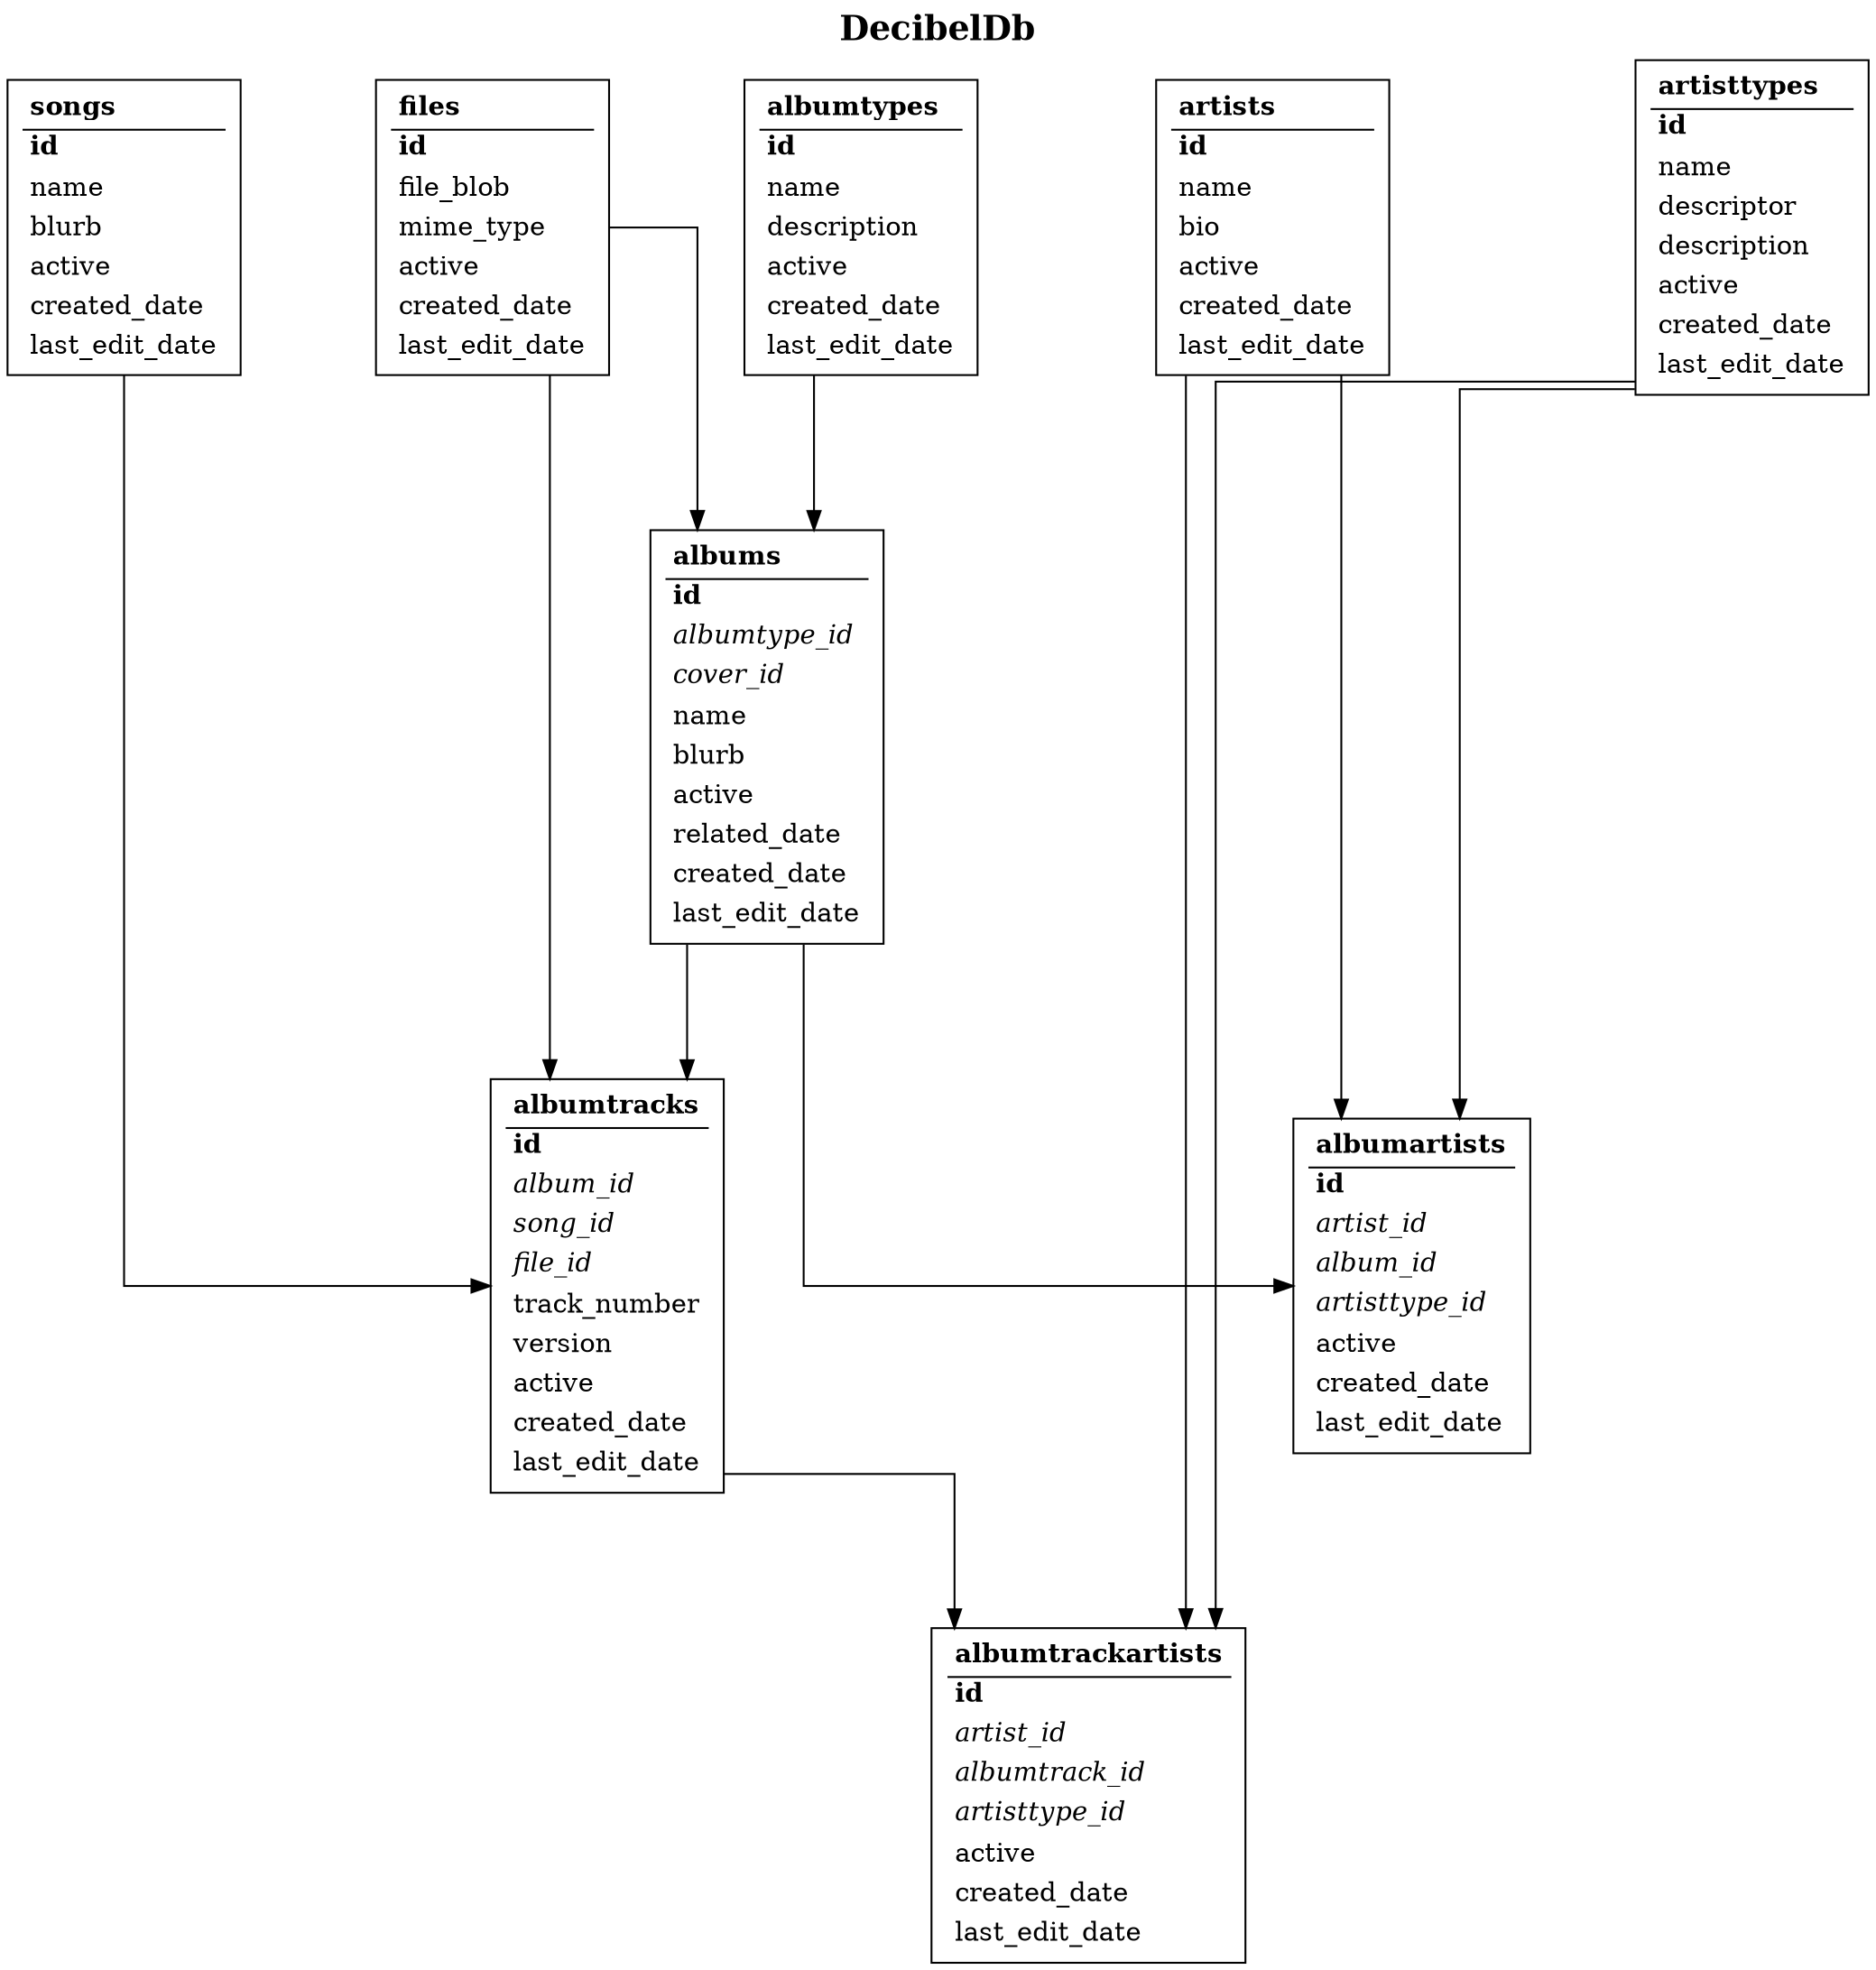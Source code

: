 digraph Music {
	compound=true;
	node[colorscheme=dark28;shape=rectangle];
	edge[colorscheme=dark28];
	label=<<b>DecibelDb</b>>;
	fontsize=18;
	labelloc=t;
	splines=ortho;
	ranksep=1;
	nodesep=1;
	rankdir=TB;
	Artists[label=<
		<table border="0">
			<tr><td align="left"><b>artists</b></td></tr>
			<hr />
			<tr><td align="left"><b>id</b></td></tr>
			<tr><td align="left">name</td></tr>
			<tr><td align="left">bio</td></tr>
			<tr><td align="left">active</td></tr>
			<tr><td align="left">created_date</td></tr>
			<tr><td align="left">last_edit_date</td></tr>
		</table>
	>];
	ArtistTypes[label=<
		<table border="0">
			<tr><td align="left"><b>artisttypes</b></td></tr>
			<hr />
			<tr><td align="left"><b>id</b></td></tr>
			<tr><td align="left">name</td></tr>
			<tr><td align="left">descriptor</td></tr>
			<tr><td align="left">description</td></tr>
			<tr><td align="left">active</td></tr>
			<tr><td align="left">created_date</td></tr>
			<tr><td align="left">last_edit_date</td></tr>
		</table>
	>];
	AlbumTypes[label=<
		<table border="0">
			<tr><td align="left"><b>albumtypes</b></td></tr>
			<hr />
			<tr><td align="left"><b>id</b></td></tr>
			<tr><td align="left">name</td></tr>
			<tr><td align="left">description</td></tr>
			<tr><td align="left">active</td></tr>
			<tr><td align="left">created_date</td></tr>
			<tr><td align="left">last_edit_date</td></tr>
		</table>
	>];
	Files[label=<
		<table border="0">
			<tr><td align="left"><b>files</b></td></tr>
			<hr />
			<tr><td align="left"><b>id</b></td></tr>
			<tr><td align="left">file_blob</td></tr>
			<tr><td align="left">mime_type</td></tr>
			<tr><td align="left">active</td></tr>
			<tr><td align="left">created_date</td></tr>
			<tr><td align="left">last_edit_date</td></tr>
		</table>
	>];
	Songs[label=<
		<table border="0">
			<tr><td align="left"><b>songs</b></td></tr>
			<hr />
			<tr><td align="left"><b>id</b></td></tr>
			<tr><td align="left">name</td></tr>
			<tr><td align="left">blurb</td></tr>
			<tr><td align="left">active</td></tr>
			<tr><td align="left">created_date</td></tr>
			<tr><td align="left">last_edit_date</td></tr>
		</table>
	>];
	{rank=same;Artists;ArtistTypes;AlbumTypes;Files;Songs;}
	Albums[label=<
		<table border="0">
			<tr><td align="left"><b>albums</b></td></tr>
			<hr />
			<tr><td align="left"><b>id</b></td></tr>
			<tr><td align="left"><i>albumtype_id</i></td></tr>
			<tr><td align="left"><i>cover_id</i></td></tr>
			<tr><td align="left">name</td></tr>
			<tr><td align="left">blurb</td></tr>
			<tr><td align="left">active</td></tr>
			<tr><td align="left">related_date</td></tr>
			<tr><td align="left">created_date</td></tr>
			<tr><td align="left">last_edit_date</td></tr>
		</table>
	>];
	AlbumTypes->Albums;
	Files->Albums;
	AlbumArtists[label=<
		<table border="0">
			<tr><td align="left"><b>albumartists</b></td></tr>
			<hr />
			<tr><td align="left"><b>id</b></td></tr>
			<tr><td align="left"><i>artist_id</i></td></tr>
			<tr><td align="left"><i>album_id</i></td></tr>
			<tr><td align="left"><i>artisttype_id</i></td></tr>
			<tr><td align="left">active</td></tr>
			<tr><td align="left">created_date</td></tr>
			<tr><td align="left">last_edit_date</td></tr>
		</table>
	>];
	Artists->AlbumArtists;
	Albums->AlbumArtists;
	ArtistTypes->AlbumArtists;
	AlbumTracks[label=<
		<table border="0">
			<tr><td align="left"><b>albumtracks</b></td></tr>
			<hr />
			<tr><td align="left"><b>id</b></td></tr>
			<tr><td align="left"><i>album_id</i></td></tr>
			<tr><td align="left"><i>song_id</i></td></tr>
			<tr><td align="left"><i>file_id</i></td></tr>
			<tr><td align="left">track_number</td></tr>
			<tr><td align="left">version</td></tr>
			<tr><td align="left">active</td></tr>
			<tr><td align="left">created_date</td></tr>
			<tr><td align="left">last_edit_date</td></tr>
		</table>
	>];
	Albums->AlbumTracks;
	Songs->AlbumTracks;
	Files->AlbumTracks;
	AlbumTrackArtists[label=<
		<table border="0">
			<tr><td align="left"><b>albumtrackartists</b></td></tr>
			<hr />
			<tr><td align="left"><b>id</b></td></tr>
			<tr><td align="left"><i>artist_id</i></td></tr>
			<tr><td align="left"><i>albumtrack_id</i></td></tr>
			<tr><td align="left"><i>artisttype_id</i></td></tr>
			<tr><td align="left">active</td></tr>
			<tr><td align="left">created_date</td></tr>
			<tr><td align="left">last_edit_date</td></tr>
		</table>
	>];
	Artists->AlbumTrackArtists;
	AlbumTracks->AlbumTrackArtists;
	ArtistTypes->AlbumTrackArtists;
}
